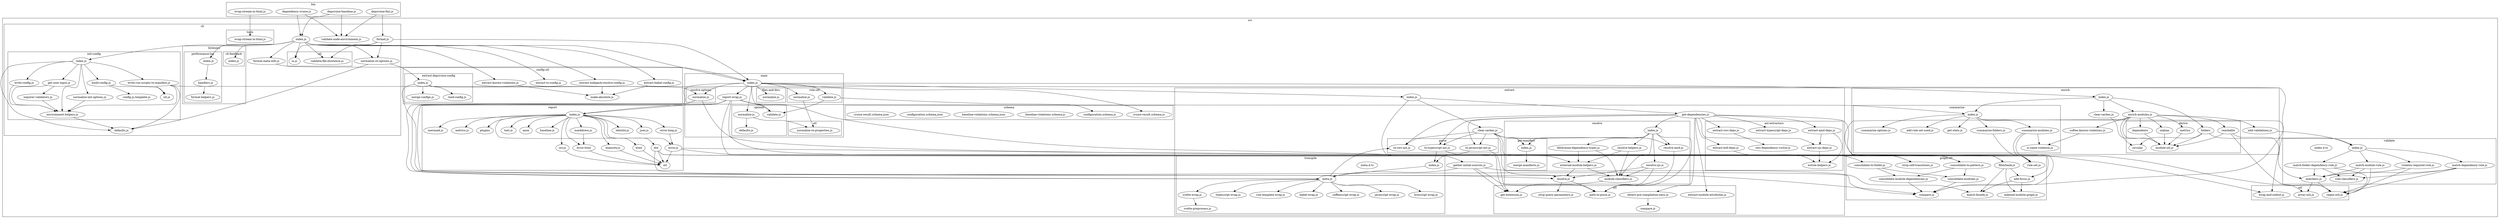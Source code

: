 strict digraph "dependency-cruiser output"{
    
    
    

    subgraph "cluster_bin" {label="bin" "bin/depcruise-baseline.js" [label=<depcruise-baseline.js> tooltip="depcruise-baseline.js" URL="https://github.com/sverweij/dependency-cruiser/blob/develop/bin/depcruise-baseline.js" ] }
    "bin/depcruise-baseline.js" -> "src/cli/index.js"
    "bin/depcruise-baseline.js" -> "src/cli/validate-node-environment.js"
    subgraph "cluster_bin" {label="bin" "bin/depcruise-fmt.js" [label=<depcruise-fmt.js> tooltip="depcruise-fmt.js" URL="https://github.com/sverweij/dependency-cruiser/blob/develop/bin/depcruise-fmt.js" ] }
    "bin/depcruise-fmt.js" -> "src/cli/format.js"
    "bin/depcruise-fmt.js" -> "src/cli/validate-node-environment.js"
    subgraph "cluster_bin" {label="bin" "bin/dependency-cruise.js" [label=<dependency-cruise.js> tooltip="dependency-cruise.js" URL="https://github.com/sverweij/dependency-cruiser/blob/develop/bin/dependency-cruise.js" ] }
    "bin/dependency-cruise.js" -> "src/cli/index.js"
    "bin/dependency-cruise.js" -> "src/cli/validate-node-environment.js"
    subgraph "cluster_bin" {label="bin" "bin/wrap-stream-in-html.js" [label=<wrap-stream-in-html.js> tooltip="wrap-stream-in-html.js" URL="https://github.com/sverweij/dependency-cruiser/blob/develop/bin/wrap-stream-in-html.js" ] }
    "bin/wrap-stream-in-html.js" -> "src/cli/tools/wrap-stream-in-html.js"
    subgraph "cluster_src" {label="src" subgraph "cluster_src/cli" {label="cli" "src/cli/defaults.js" [label=<defaults.js> tooltip="defaults.js" URL="https://github.com/sverweij/dependency-cruiser/blob/develop/src/cli/defaults.js" ] } }
    subgraph "cluster_src" {label="src" subgraph "cluster_src/cli" {label="cli" "src/cli/format-meta-info.js" [label=<format-meta-info.js> tooltip="format-meta-info.js" URL="https://github.com/sverweij/dependency-cruiser/blob/develop/src/cli/format-meta-info.js" ] } }
    "src/cli/format-meta-info.js" -> "src/main/index.js"
    subgraph "cluster_src" {label="src" subgraph "cluster_src/cli" {label="cli" "src/cli/format.js" [label=<format.js> tooltip="not-reachable-from-folder-index" URL="https://github.com/sverweij/dependency-cruiser/blob/develop/src/cli/format.js" ] } }
    "src/cli/format.js" -> "src/main/index.js"
    "src/cli/format.js" -> "src/cli/normalize-cli-options.js"
    "src/cli/format.js" -> "src/cli/utl/io.js"
    "src/cli/format.js" -> "src/cli/utl/validate-file-existence.js"
    subgraph "cluster_src" {label="src" subgraph "cluster_src/cli" {label="cli" "src/cli/index.js" [label=<index.js> tooltip="index.js" URL="https://github.com/sverweij/dependency-cruiser/blob/develop/src/cli/index.js" ] } }
    "src/cli/index.js" -> "src/config-utl/extract-babel-config.js"
    "src/cli/index.js" -> "src/config-utl/extract-known-violations.js"
    "src/cli/index.js" -> "src/config-utl/extract-ts-config.js"
    "src/cli/index.js" -> "src/config-utl/extract-webpack-resolve-config.js"
    "src/cli/index.js" -> "src/main/index.js"
    "src/cli/index.js" -> "src/cli/format-meta-info.js"
    "src/cli/index.js" -> "src/cli/init-config/index.js"
    "src/cli/index.js" -> "src/cli/listeners/cli-feedback/index.js"
    "src/cli/index.js" -> "src/cli/listeners/performance-log/index.js"
    "src/cli/index.js" -> "src/cli/normalize-cli-options.js"
    "src/cli/index.js" -> "src/cli/utl/io.js"
    "src/cli/index.js" -> "src/cli/utl/validate-file-existence.js"
    subgraph "cluster_src" {label="src" subgraph "cluster_src/cli" {label="cli" subgraph "cluster_src/cli/init-config" {label="init-config" "src/cli/init-config/build-config.js" [label=<build-config.js> tooltip="build-config.js" URL="https://github.com/sverweij/dependency-cruiser/blob/develop/src/cli/init-config/build-config.js" ] } } }
    "src/cli/init-config/build-config.js" -> "src/cli/init-config/config.js.template.js"
    "src/cli/init-config/build-config.js" -> "src/cli/init-config/utl.js"
    subgraph "cluster_src" {label="src" subgraph "cluster_src/cli" {label="cli" subgraph "cluster_src/cli/init-config" {label="init-config" "src/cli/init-config/config.js.template.js" [label=<config.js.template.js> tooltip="config.js.template.js" URL="https://github.com/sverweij/dependency-cruiser/blob/develop/src/cli/init-config/config.js.template.js" ] } } }
    subgraph "cluster_src" {label="src" subgraph "cluster_src/cli" {label="cli" subgraph "cluster_src/cli/init-config" {label="init-config" "src/cli/init-config/environment-helpers.js" [label=<environment-helpers.js> tooltip="environment-helpers.js" URL="https://github.com/sverweij/dependency-cruiser/blob/develop/src/cli/init-config/environment-helpers.js" ] } } }
    "src/cli/init-config/environment-helpers.js" -> "src/cli/defaults.js"
    subgraph "cluster_src" {label="src" subgraph "cluster_src/cli" {label="cli" subgraph "cluster_src/cli/init-config" {label="init-config" "src/cli/init-config/get-user-input.js" [label=<get-user-input.js> tooltip="get-user-input.js" URL="https://github.com/sverweij/dependency-cruiser/blob/develop/src/cli/init-config/get-user-input.js" ] } } }
    "src/cli/init-config/get-user-input.js" -> "src/cli/init-config/environment-helpers.js"
    "src/cli/init-config/get-user-input.js" -> "src/cli/init-config/inquirer-validators.js"
    subgraph "cluster_src" {label="src" subgraph "cluster_src/cli" {label="cli" subgraph "cluster_src/cli/init-config" {label="init-config" "src/cli/init-config/index.js" [label=<index.js> tooltip="index.js" URL="https://github.com/sverweij/dependency-cruiser/blob/develop/src/cli/init-config/index.js" ] } } }
    "src/cli/init-config/index.js" -> "src/cli/defaults.js"
    "src/cli/init-config/index.js" -> "src/cli/init-config/build-config.js"
    "src/cli/init-config/index.js" -> "src/cli/init-config/environment-helpers.js"
    "src/cli/init-config/index.js" -> "src/cli/init-config/get-user-input.js"
    "src/cli/init-config/index.js" -> "src/cli/init-config/normalize-init-options.js"
    "src/cli/init-config/index.js" -> "src/cli/init-config/write-config.js"
    "src/cli/init-config/index.js" -> "src/cli/init-config/write-run-scripts-to-manifest.js"
    subgraph "cluster_src" {label="src" subgraph "cluster_src/cli" {label="cli" subgraph "cluster_src/cli/init-config" {label="init-config" "src/cli/init-config/inquirer-validators.js" [label=<inquirer-validators.js> tooltip="inquirer-validators.js" URL="https://github.com/sverweij/dependency-cruiser/blob/develop/src/cli/init-config/inquirer-validators.js" ] } } }
    "src/cli/init-config/inquirer-validators.js" -> "src/cli/init-config/environment-helpers.js"
    subgraph "cluster_src" {label="src" subgraph "cluster_src/cli" {label="cli" subgraph "cluster_src/cli/init-config" {label="init-config" "src/cli/init-config/normalize-init-options.js" [label=<normalize-init-options.js> tooltip="normalize-init-options.js" URL="https://github.com/sverweij/dependency-cruiser/blob/develop/src/cli/init-config/normalize-init-options.js" ] } } }
    "src/cli/init-config/normalize-init-options.js" -> "src/cli/init-config/environment-helpers.js"
    subgraph "cluster_src" {label="src" subgraph "cluster_src/cli" {label="cli" subgraph "cluster_src/cli/init-config" {label="init-config" "src/cli/init-config/utl.js" [label=<utl.js> tooltip="utl.js" URL="https://github.com/sverweij/dependency-cruiser/blob/develop/src/cli/init-config/utl.js" ] } } }
    subgraph "cluster_src" {label="src" subgraph "cluster_src/cli" {label="cli" subgraph "cluster_src/cli/init-config" {label="init-config" "src/cli/init-config/write-config.js" [label=<write-config.js> tooltip="write-config.js" URL="https://github.com/sverweij/dependency-cruiser/blob/develop/src/cli/init-config/write-config.js" ] } } }
    "src/cli/init-config/write-config.js" -> "src/cli/init-config/environment-helpers.js"
    subgraph "cluster_src" {label="src" subgraph "cluster_src/cli" {label="cli" subgraph "cluster_src/cli/init-config" {label="init-config" "src/cli/init-config/write-run-scripts-to-manifest.js" [label=<write-run-scripts-to-manifest.js> tooltip="write-run-scripts-to-manifest.js" URL="https://github.com/sverweij/dependency-cruiser/blob/develop/src/cli/init-config/write-run-scripts-to-manifest.js" ] } } }
    "src/cli/init-config/write-run-scripts-to-manifest.js" -> "src/utl/wrap-and-indent.js"
    "src/cli/init-config/write-run-scripts-to-manifest.js" -> "src/cli/defaults.js"
    "src/cli/init-config/write-run-scripts-to-manifest.js" -> "src/cli/init-config/environment-helpers.js"
    "src/cli/init-config/write-run-scripts-to-manifest.js" -> "src/cli/init-config/utl.js"
    subgraph "cluster_src" {label="src" subgraph "cluster_src/cli" {label="cli" subgraph "cluster_src/cli/listeners" {label="listeners" subgraph "cluster_src/cli/listeners/cli-feedback" {label="cli-feedback" "src/cli/listeners/cli-feedback/index.js" [label=<index.js> tooltip="index.js" URL="https://github.com/sverweij/dependency-cruiser/blob/develop/src/cli/listeners/cli-feedback/index.js" ] } } } }
    subgraph "cluster_src" {label="src" subgraph "cluster_src/cli" {label="cli" subgraph "cluster_src/cli/listeners" {label="listeners" subgraph "cluster_src/cli/listeners/performance-log" {label="performance-log" "src/cli/listeners/performance-log/format-helpers.js" [label=<format-helpers.js> tooltip="format-helpers.js" URL="https://github.com/sverweij/dependency-cruiser/blob/develop/src/cli/listeners/performance-log/format-helpers.js" ] } } } }
    subgraph "cluster_src" {label="src" subgraph "cluster_src/cli" {label="cli" subgraph "cluster_src/cli/listeners" {label="listeners" subgraph "cluster_src/cli/listeners/performance-log" {label="performance-log" "src/cli/listeners/performance-log/handlers.js" [label=<handlers.js> tooltip="handlers.js" URL="https://github.com/sverweij/dependency-cruiser/blob/develop/src/cli/listeners/performance-log/handlers.js" ] } } } }
    "src/cli/listeners/performance-log/handlers.js" -> "src/cli/listeners/performance-log/format-helpers.js"
    subgraph "cluster_src" {label="src" subgraph "cluster_src/cli" {label="cli" subgraph "cluster_src/cli/listeners" {label="listeners" subgraph "cluster_src/cli/listeners/performance-log" {label="performance-log" "src/cli/listeners/performance-log/index.js" [label=<index.js> tooltip="index.js" URL="https://github.com/sverweij/dependency-cruiser/blob/develop/src/cli/listeners/performance-log/index.js" ] } } } }
    "src/cli/listeners/performance-log/index.js" -> "src/cli/listeners/performance-log/handlers.js"
    subgraph "cluster_src" {label="src" subgraph "cluster_src/cli" {label="cli" "src/cli/normalize-cli-options.js" [label=<normalize-cli-options.js> tooltip="normalize-cli-options.js" URL="https://github.com/sverweij/dependency-cruiser/blob/develop/src/cli/normalize-cli-options.js" ] } }
    "src/cli/normalize-cli-options.js" -> "src/config-utl/extract-depcruise-config/index.js"
    "src/cli/normalize-cli-options.js" -> "src/cli/defaults.js"
    subgraph "cluster_src" {label="src" subgraph "cluster_src/cli" {label="cli" subgraph "cluster_src/cli/tools" {label="tools" "src/cli/tools/wrap-stream-in-html.js" [label=<wrap-stream-in-html.js> tooltip="not-reachable-from-folder-index" URL="https://github.com/sverweij/dependency-cruiser/blob/develop/src/cli/tools/wrap-stream-in-html.js" ] } } }
    subgraph "cluster_src" {label="src" subgraph "cluster_src/cli" {label="cli" subgraph "cluster_src/cli/utl" {label="utl" "src/cli/utl/io.js" [label=<io.js> tooltip="io.js" URL="https://github.com/sverweij/dependency-cruiser/blob/develop/src/cli/utl/io.js" ] } } }
    subgraph "cluster_src" {label="src" subgraph "cluster_src/cli" {label="cli" subgraph "cluster_src/cli/utl" {label="utl" "src/cli/utl/validate-file-existence.js" [label=<validate-file-existence.js> tooltip="validate-file-existence.js" URL="https://github.com/sverweij/dependency-cruiser/blob/develop/src/cli/utl/validate-file-existence.js" ] } } }
    subgraph "cluster_src" {label="src" subgraph "cluster_src/cli" {label="cli" "src/cli/validate-node-environment.js" [label=<validate-node-environment.js> tooltip="not-reachable-from-folder-index" URL="https://github.com/sverweij/dependency-cruiser/blob/develop/src/cli/validate-node-environment.js" ] } }
    subgraph "cluster_src" {label="src" subgraph "cluster_src/config-utl" {label="config-utl" "src/config-utl/extract-babel-config.js" [label=<extract-babel-config.js> tooltip="extract-babel-config.js" URL="https://github.com/sverweij/dependency-cruiser/blob/develop/src/config-utl/extract-babel-config.js" ] } }
    "src/config-utl/extract-babel-config.js" -> "src/config-utl/make-absolute.js"
    subgraph "cluster_src" {label="src" subgraph "cluster_src/config-utl" {label="config-utl" subgraph "cluster_src/config-utl/extract-depcruise-config" {label="extract-depcruise-config" "src/config-utl/extract-depcruise-config/index.js" [label=<index.js> tooltip="index.js" URL="https://github.com/sverweij/dependency-cruiser/blob/develop/src/config-utl/extract-depcruise-config/index.js" ] } } }
    "src/config-utl/extract-depcruise-config/index.js" -> "src/extract/resolve/resolve.js"
    "src/config-utl/extract-depcruise-config/index.js" -> "src/main/resolve-options/normalize.js"
    "src/config-utl/extract-depcruise-config/index.js" -> "src/config-utl/extract-depcruise-config/merge-configs.js"
    "src/config-utl/extract-depcruise-config/index.js" -> "src/config-utl/extract-depcruise-config/read-config.js"
    subgraph "cluster_src" {label="src" subgraph "cluster_src/config-utl" {label="config-utl" subgraph "cluster_src/config-utl/extract-depcruise-config" {label="extract-depcruise-config" "src/config-utl/extract-depcruise-config/merge-configs.js" [label=<merge-configs.js> tooltip="merge-configs.js" URL="https://github.com/sverweij/dependency-cruiser/blob/develop/src/config-utl/extract-depcruise-config/merge-configs.js" ] } } }
    subgraph "cluster_src" {label="src" subgraph "cluster_src/config-utl" {label="config-utl" subgraph "cluster_src/config-utl/extract-depcruise-config" {label="extract-depcruise-config" "src/config-utl/extract-depcruise-config/read-config.js" [label=<read-config.js> tooltip="read-config.js" URL="https://github.com/sverweij/dependency-cruiser/blob/develop/src/config-utl/extract-depcruise-config/read-config.js" ] } } }
    subgraph "cluster_src" {label="src" subgraph "cluster_src/config-utl" {label="config-utl" "src/config-utl/extract-known-violations.js" [label=<extract-known-violations.js> tooltip="extract-known-violations.js" URL="https://github.com/sverweij/dependency-cruiser/blob/develop/src/config-utl/extract-known-violations.js" ] } }
    "src/config-utl/extract-known-violations.js" -> "src/config-utl/make-absolute.js"
    subgraph "cluster_src" {label="src" subgraph "cluster_src/config-utl" {label="config-utl" "src/config-utl/extract-ts-config.js" [label=<extract-ts-config.js> tooltip="extract-ts-config.js" URL="https://github.com/sverweij/dependency-cruiser/blob/develop/src/config-utl/extract-ts-config.js" ] } }
    subgraph "cluster_src" {label="src" subgraph "cluster_src/config-utl" {label="config-utl" "src/config-utl/extract-webpack-resolve-config.js" [label=<extract-webpack-resolve-config.js> tooltip="extract-webpack-resolve-config.js" URL="https://github.com/sverweij/dependency-cruiser/blob/develop/src/config-utl/extract-webpack-resolve-config.js" ] } }
    "src/config-utl/extract-webpack-resolve-config.js" -> "src/config-utl/make-absolute.js"
    subgraph "cluster_src" {label="src" subgraph "cluster_src/config-utl" {label="config-utl" "src/config-utl/make-absolute.js" [label=<make-absolute.js> tooltip="make-absolute.js" URL="https://github.com/sverweij/dependency-cruiser/blob/develop/src/config-utl/make-absolute.js" ] } }
    subgraph "cluster_src" {label="src" subgraph "cluster_src/enrich" {label="enrich" "src/enrich/add-validations.js" [label=<add-validations.js> tooltip="add-validations.js" URL="https://github.com/sverweij/dependency-cruiser/blob/develop/src/enrich/add-validations.js" ] } }
    "src/enrich/add-validations.js" -> "src/validate/index.js"
    subgraph "cluster_src" {label="src" subgraph "cluster_src/enrich" {label="enrich" "src/enrich/clear-caches.js" [label=<clear-caches.js> tooltip="clear-caches.js" URL="https://github.com/sverweij/dependency-cruiser/blob/develop/src/enrich/clear-caches.js" ] } }
    "src/enrich/clear-caches.js" -> "src/enrich/derive/module-utl.js"
    subgraph "cluster_src" {label="src" subgraph "cluster_src/enrich" {label="enrich" subgraph "cluster_src/enrich/derive" {label="derive" "src/enrich/derive/circular" [label=<circular> tooltip="circular" URL="https://github.com/sverweij/dependency-cruiser/blob/develop/src/enrich/derive/circular" ] } } }
    subgraph "cluster_src" {label="src" subgraph "cluster_src/enrich" {label="enrich" subgraph "cluster_src/enrich/derive" {label="derive" "src/enrich/derive/dependents" [label=<dependents> tooltip="dependents" URL="https://github.com/sverweij/dependency-cruiser/blob/develop/src/enrich/derive/dependents" ] } } }
    "src/enrich/derive/dependents" -> "src/enrich/derive/module-utl.js"
    subgraph "cluster_src" {label="src" subgraph "cluster_src/enrich" {label="enrich" subgraph "cluster_src/enrich/derive" {label="derive" "src/enrich/derive/folders" [label=<folders> tooltip="folders" URL="https://github.com/sverweij/dependency-cruiser/blob/develop/src/enrich/derive/folders" ] } } }
    "src/enrich/derive/folders" -> "src/validate/index.js"
    "src/enrich/derive/folders" -> "src/enrich/derive/circular"
    "src/enrich/derive/folders" -> "src/enrich/derive/module-utl.js"
    subgraph "cluster_src" {label="src" subgraph "cluster_src/enrich" {label="enrich" subgraph "cluster_src/enrich/derive" {label="derive" "src/enrich/derive/metrics" [label=<metrics> tooltip="metrics" URL="https://github.com/sverweij/dependency-cruiser/blob/develop/src/enrich/derive/metrics" ] } } }
    "src/enrich/derive/metrics" -> "src/enrich/derive/module-utl.js"
    subgraph "cluster_src" {label="src" subgraph "cluster_src/enrich" {label="enrich" subgraph "cluster_src/enrich/derive" {label="derive" "src/enrich/derive/module-utl.js" [label=<module-utl.js> tooltip="module-utl.js" URL="https://github.com/sverweij/dependency-cruiser/blob/develop/src/enrich/derive/module-utl.js" ] } } }
    subgraph "cluster_src" {label="src" subgraph "cluster_src/enrich" {label="enrich" subgraph "cluster_src/enrich/derive" {label="derive" "src/enrich/derive/orphan" [label=<orphan> tooltip="orphan" URL="https://github.com/sverweij/dependency-cruiser/blob/develop/src/enrich/derive/orphan" ] } } }
    "src/enrich/derive/orphan" -> "src/enrich/derive/module-utl.js"
    subgraph "cluster_src" {label="src" subgraph "cluster_src/enrich" {label="enrich" subgraph "cluster_src/enrich/derive" {label="derive" "src/enrich/derive/reachable" [label=<reachable> tooltip="reachable" URL="https://github.com/sverweij/dependency-cruiser/blob/develop/src/enrich/derive/reachable" ] } } }
    "src/enrich/derive/reachable" -> "src/utl/regex-util.js"
    "src/enrich/derive/reachable" -> "src/validate/matchers.js"
    "src/enrich/derive/reachable" -> "src/enrich/derive/module-utl.js"
    subgraph "cluster_src" {label="src" subgraph "cluster_src/enrich" {label="enrich" "src/enrich/enrich-modules.js" [label=<enrich-modules.js> tooltip="enrich-modules.js" URL="https://github.com/sverweij/dependency-cruiser/blob/develop/src/enrich/enrich-modules.js" ] } }
    "src/enrich/enrich-modules.js" -> "src/graph-utl/add-focus.js"
    "src/enrich/enrich-modules.js" -> "src/enrich/add-validations.js"
    "src/enrich/enrich-modules.js" -> "src/enrich/derive/circular"
    "src/enrich/enrich-modules.js" -> "src/enrich/derive/dependents"
    "src/enrich/enrich-modules.js" -> "src/enrich/derive/metrics"
    "src/enrich/enrich-modules.js" -> "src/enrich/derive/module-utl.js"
    "src/enrich/enrich-modules.js" -> "src/enrich/derive/orphan"
    "src/enrich/enrich-modules.js" -> "src/enrich/derive/reachable"
    "src/enrich/enrich-modules.js" -> "src/enrich/soften-known-violations.js"
    subgraph "cluster_src" {label="src" subgraph "cluster_src/enrich" {label="enrich" "src/enrich/index.js" [label=<index.js> tooltip="index.js" URL="https://github.com/sverweij/dependency-cruiser/blob/develop/src/enrich/index.js" ] } }
    "src/enrich/index.js" -> "src/enrich/clear-caches.js"
    "src/enrich/index.js" -> "src/enrich/derive/folders"
    "src/enrich/index.js" -> "src/enrich/enrich-modules.js"
    "src/enrich/index.js" -> "src/enrich/summarize/index.js"
    subgraph "cluster_src" {label="src" subgraph "cluster_src/enrich" {label="enrich" "src/enrich/soften-known-violations.js" [label=<soften-known-violations.js> tooltip="soften-known-violations.js" URL="https://github.com/sverweij/dependency-cruiser/blob/develop/src/enrich/soften-known-violations.js" ] } }
    "src/enrich/soften-known-violations.js" -> "src/enrich/summarize/is-same-violation.js"
    subgraph "cluster_src" {label="src" subgraph "cluster_src/enrich" {label="enrich" subgraph "cluster_src/enrich/summarize" {label="summarize" "src/enrich/summarize/add-rule-set-used.js" [label=<add-rule-set-used.js> tooltip="add-rule-set-used.js" URL="https://github.com/sverweij/dependency-cruiser/blob/develop/src/enrich/summarize/add-rule-set-used.js" ] } } }
    subgraph "cluster_src" {label="src" subgraph "cluster_src/enrich" {label="enrich" subgraph "cluster_src/enrich/summarize" {label="summarize" "src/enrich/summarize/get-stats.js" [label=<get-stats.js> tooltip="get-stats.js" URL="https://github.com/sverweij/dependency-cruiser/blob/develop/src/enrich/summarize/get-stats.js" ] } } }
    subgraph "cluster_src" {label="src" subgraph "cluster_src/enrich" {label="enrich" subgraph "cluster_src/enrich/summarize" {label="summarize" "src/enrich/summarize/index.js" [label=<index.js> tooltip="index.js" URL="https://github.com/sverweij/dependency-cruiser/blob/develop/src/enrich/summarize/index.js" ] } } }
    "src/enrich/summarize/index.js" -> "src/graph-utl/compare.js"
    "src/enrich/summarize/index.js" -> "src/enrich/summarize/add-rule-set-used.js"
    "src/enrich/summarize/index.js" -> "src/enrich/summarize/get-stats.js"
    "src/enrich/summarize/index.js" -> "src/enrich/summarize/summarize-folders.js"
    "src/enrich/summarize/index.js" -> "src/enrich/summarize/summarize-modules.js"
    "src/enrich/summarize/index.js" -> "src/enrich/summarize/summarize-options.js"
    subgraph "cluster_src" {label="src" subgraph "cluster_src/enrich" {label="enrich" subgraph "cluster_src/enrich/summarize" {label="summarize" "src/enrich/summarize/is-same-violation.js" [label=<is-same-violation.js> tooltip="is-same-violation.js" URL="https://github.com/sverweij/dependency-cruiser/blob/develop/src/enrich/summarize/is-same-violation.js" ] } } }
    subgraph "cluster_src" {label="src" subgraph "cluster_src/enrich" {label="enrich" subgraph "cluster_src/enrich/summarize" {label="summarize" "src/enrich/summarize/summarize-folders.js" [label=<summarize-folders.js> tooltip="summarize-folders.js" URL="https://github.com/sverweij/dependency-cruiser/blob/develop/src/enrich/summarize/summarize-folders.js" ] } } }
    "src/enrich/summarize/summarize-folders.js" -> "src/graph-utl/rule-set.js"
    subgraph "cluster_src" {label="src" subgraph "cluster_src/enrich" {label="enrich" subgraph "cluster_src/enrich/summarize" {label="summarize" "src/enrich/summarize/summarize-modules.js" [label=<summarize-modules.js> tooltip="summarize-modules.js" URL="https://github.com/sverweij/dependency-cruiser/blob/develop/src/enrich/summarize/summarize-modules.js" ] } } }
    "src/enrich/summarize/summarize-modules.js" -> "src/graph-utl/compare.js"
    "src/enrich/summarize/summarize-modules.js" -> "src/graph-utl/rule-set.js"
    "src/enrich/summarize/summarize-modules.js" -> "src/enrich/summarize/is-same-violation.js"
    subgraph "cluster_src" {label="src" subgraph "cluster_src/enrich" {label="enrich" subgraph "cluster_src/enrich/summarize" {label="summarize" "src/enrich/summarize/summarize-options.js" [label=<summarize-options.js> tooltip="summarize-options.js" URL="https://github.com/sverweij/dependency-cruiser/blob/develop/src/enrich/summarize/summarize-options.js" ] } } }
    subgraph "cluster_src" {label="src" subgraph "cluster_src/extract" {label="extract" subgraph "cluster_src/extract/ast-extractors" {label="ast-extractors" "src/extract/ast-extractors/estree-helpers.js" [label=<estree-helpers.js> tooltip="estree-helpers.js" URL="https://github.com/sverweij/dependency-cruiser/blob/develop/src/extract/ast-extractors/estree-helpers.js" ] } } }
    subgraph "cluster_src" {label="src" subgraph "cluster_src/extract" {label="extract" subgraph "cluster_src/extract/ast-extractors" {label="ast-extractors" "src/extract/ast-extractors/extract-amd-deps.js" [label=<extract-amd-deps.js> tooltip="extract-amd-deps.js" URL="https://github.com/sverweij/dependency-cruiser/blob/develop/src/extract/ast-extractors/extract-amd-deps.js" ] } } }
    "src/extract/ast-extractors/extract-amd-deps.js" -> "src/extract/ast-extractors/estree-helpers.js"
    "src/extract/ast-extractors/extract-amd-deps.js" -> "src/extract/ast-extractors/extract-cjs-deps.js"
    subgraph "cluster_src" {label="src" subgraph "cluster_src/extract" {label="extract" subgraph "cluster_src/extract/ast-extractors" {label="ast-extractors" "src/extract/ast-extractors/extract-cjs-deps.js" [label=<extract-cjs-deps.js> tooltip="extract-cjs-deps.js" URL="https://github.com/sverweij/dependency-cruiser/blob/develop/src/extract/ast-extractors/extract-cjs-deps.js" ] } } }
    "src/extract/ast-extractors/extract-cjs-deps.js" -> "src/extract/ast-extractors/estree-helpers.js"
    subgraph "cluster_src" {label="src" subgraph "cluster_src/extract" {label="extract" subgraph "cluster_src/extract/ast-extractors" {label="ast-extractors" "src/extract/ast-extractors/extract-es6-deps.js" [label=<extract-es6-deps.js> tooltip="extract-es6-deps.js" URL="https://github.com/sverweij/dependency-cruiser/blob/develop/src/extract/ast-extractors/extract-es6-deps.js" ] } } }
    "src/extract/ast-extractors/extract-es6-deps.js" -> "src/extract/ast-extractors/estree-helpers.js"
    subgraph "cluster_src" {label="src" subgraph "cluster_src/extract" {label="extract" subgraph "cluster_src/extract/ast-extractors" {label="ast-extractors" "src/extract/ast-extractors/extract-swc-deps.js" [label=<extract-swc-deps.js> tooltip="extract-swc-deps.js" URL="https://github.com/sverweij/dependency-cruiser/blob/develop/src/extract/ast-extractors/extract-swc-deps.js" ] } } }
    "src/extract/ast-extractors/extract-swc-deps.js" -> "src/extract/ast-extractors/swc-dependency-visitor.js"
    subgraph "cluster_src" {label="src" subgraph "cluster_src/extract" {label="extract" subgraph "cluster_src/extract/ast-extractors" {label="ast-extractors" "src/extract/ast-extractors/extract-typescript-deps.js" [label=<extract-typescript-deps.js> tooltip="extract-typescript-deps.js" URL="https://github.com/sverweij/dependency-cruiser/blob/develop/src/extract/ast-extractors/extract-typescript-deps.js" ] } } }
    subgraph "cluster_src" {label="src" subgraph "cluster_src/extract" {label="extract" subgraph "cluster_src/extract/ast-extractors" {label="ast-extractors" "src/extract/ast-extractors/swc-dependency-visitor.js" [label=<swc-dependency-visitor.js> tooltip="swc-dependency-visitor.js" URL="https://github.com/sverweij/dependency-cruiser/blob/develop/src/extract/ast-extractors/swc-dependency-visitor.js" ] } } }
    subgraph "cluster_src" {label="src" subgraph "cluster_src/extract" {label="extract" "src/extract/clear-caches.js" [label=<clear-caches.js> tooltip="clear-caches.js" URL="https://github.com/sverweij/dependency-cruiser/blob/develop/src/extract/clear-caches.js" ] } }
    "src/extract/clear-caches.js" -> "src/extract/parse/to-javascript-ast.js"
    "src/extract/clear-caches.js" -> "src/extract/parse/to-swc-ast.js"
    "src/extract/clear-caches.js" -> "src/extract/parse/to-typescript-ast.js"
    "src/extract/clear-caches.js" -> "src/extract/resolve/external-module-helpers.js"
    "src/extract/clear-caches.js" -> "src/extract/resolve/get-manifest/index.js"
    "src/extract/clear-caches.js" -> "src/extract/resolve/resolve.js"
    "src/extract/clear-caches.js" -> "src/extract/resolve/resolve-amd.js"
    subgraph "cluster_src" {label="src" subgraph "cluster_src/extract" {label="extract" "src/extract/gather-initial-sources.js" [label=<gather-initial-sources.js> tooltip="gather-initial-sources.js" URL="https://github.com/sverweij/dependency-cruiser/blob/develop/src/extract/gather-initial-sources.js" ] } }
    "src/extract/gather-initial-sources.js" -> "src/graph-utl/match-facade.js"
    "src/extract/gather-initial-sources.js" -> "src/extract/transpile/meta.js"
    "src/extract/gather-initial-sources.js" -> "src/extract/utl/get-extension.js"
    "src/extract/gather-initial-sources.js" -> "src/extract/utl/path-to-posix.js"
    subgraph "cluster_src" {label="src" subgraph "cluster_src/extract" {label="extract" "src/extract/get-dependencies.js" [label=<get-dependencies.js> tooltip="get-dependencies.js" URL="https://github.com/sverweij/dependency-cruiser/blob/develop/src/extract/get-dependencies.js" ] } }
    "src/extract/get-dependencies.js" -> "src/utl/array-util.js"
    "src/extract/get-dependencies.js" -> "src/extract/ast-extractors/extract-amd-deps.js"
    "src/extract/get-dependencies.js" -> "src/extract/ast-extractors/extract-cjs-deps.js"
    "src/extract/get-dependencies.js" -> "src/extract/ast-extractors/extract-es6-deps.js"
    "src/extract/get-dependencies.js" -> "src/extract/ast-extractors/extract-swc-deps.js"
    "src/extract/get-dependencies.js" -> "src/extract/ast-extractors/extract-typescript-deps.js"
    "src/extract/get-dependencies.js" -> "src/extract/parse/to-javascript-ast.js"
    "src/extract/get-dependencies.js" -> "src/extract/parse/to-swc-ast.js"
    "src/extract/get-dependencies.js" -> "src/extract/parse/to-typescript-ast.js"
    "src/extract/get-dependencies.js" -> "src/extract/resolve/index.js"
    "src/extract/get-dependencies.js" -> "src/extract/utl/detect-pre-compilation-ness.js"
    "src/extract/get-dependencies.js" -> "src/extract/utl/extract-module-attributes.js"
    subgraph "cluster_src" {label="src" subgraph "cluster_src/extract" {label="extract" "src/extract/index.js" [label=<index.js> tooltip="index.js" URL="https://github.com/sverweij/dependency-cruiser/blob/develop/src/extract/index.js" ] } }
    "src/extract/index.js" -> "src/extract/clear-caches.js"
    "src/extract/index.js" -> "src/extract/gather-initial-sources.js"
    "src/extract/index.js" -> "src/extract/get-dependencies.js"
    subgraph "cluster_src" {label="src" subgraph "cluster_src/extract" {label="extract" subgraph "cluster_src/extract/parse" {label="parse" "src/extract/parse/to-javascript-ast.js" [label=<to-javascript-ast.js> tooltip="to-javascript-ast.js" URL="https://github.com/sverweij/dependency-cruiser/blob/develop/src/extract/parse/to-javascript-ast.js" ] } } }
    "src/extract/parse/to-javascript-ast.js" -> "src/extract/transpile/index.js"
    "src/extract/parse/to-javascript-ast.js" -> "src/extract/utl/get-extension.js"
    subgraph "cluster_src" {label="src" subgraph "cluster_src/extract" {label="extract" subgraph "cluster_src/extract/parse" {label="parse" "src/extract/parse/to-swc-ast.js" [label=<to-swc-ast.js> tooltip="to-swc-ast.js" URL="https://github.com/sverweij/dependency-cruiser/blob/develop/src/extract/parse/to-swc-ast.js" ] } } }
    subgraph "cluster_src" {label="src" subgraph "cluster_src/extract" {label="extract" subgraph "cluster_src/extract/parse" {label="parse" "src/extract/parse/to-typescript-ast.js" [label=<to-typescript-ast.js> tooltip="to-typescript-ast.js" URL="https://github.com/sverweij/dependency-cruiser/blob/develop/src/extract/parse/to-typescript-ast.js" ] } } }
    "src/extract/parse/to-typescript-ast.js" -> "src/extract/transpile/index.js"
    "src/extract/parse/to-typescript-ast.js" -> "src/extract/utl/get-extension.js"
    subgraph "cluster_src" {label="src" subgraph "cluster_src/extract" {label="extract" subgraph "cluster_src/extract/resolve" {label="resolve" "src/extract/resolve/determine-dependency-types.js" [label=<determine-dependency-types.js> tooltip="determine-dependency-types.js" URL="https://github.com/sverweij/dependency-cruiser/blob/develop/src/extract/resolve/determine-dependency-types.js" ] } } }
    "src/extract/resolve/determine-dependency-types.js" -> "src/extract/resolve/external-module-helpers.js"
    "src/extract/resolve/determine-dependency-types.js" -> "src/extract/resolve/module-classifiers.js"
    subgraph "cluster_src" {label="src" subgraph "cluster_src/extract" {label="extract" subgraph "cluster_src/extract/resolve" {label="resolve" "src/extract/resolve/external-module-helpers.js" [label=<external-module-helpers.js> tooltip="external-module-helpers.js" URL="https://github.com/sverweij/dependency-cruiser/blob/develop/src/extract/resolve/external-module-helpers.js" ] } } }
    "src/extract/resolve/external-module-helpers.js" -> "src/extract/resolve/module-classifiers.js"
    "src/extract/resolve/external-module-helpers.js" -> "src/extract/resolve/resolve.js"
    subgraph "cluster_src" {label="src" subgraph "cluster_src/extract" {label="extract" subgraph "cluster_src/extract/resolve" {label="resolve" subgraph "cluster_src/extract/resolve/get-manifest" {label="get-manifest" "src/extract/resolve/get-manifest/index.js" [label=<index.js> tooltip="index.js" URL="https://github.com/sverweij/dependency-cruiser/blob/develop/src/extract/resolve/get-manifest/index.js" ] } } } }
    "src/extract/resolve/get-manifest/index.js" -> "src/extract/resolve/get-manifest/merge-manifests.js"
    subgraph "cluster_src" {label="src" subgraph "cluster_src/extract" {label="extract" subgraph "cluster_src/extract/resolve" {label="resolve" subgraph "cluster_src/extract/resolve/get-manifest" {label="get-manifest" "src/extract/resolve/get-manifest/merge-manifests.js" [label=<merge-manifests.js> tooltip="merge-manifests.js" URL="https://github.com/sverweij/dependency-cruiser/blob/develop/src/extract/resolve/get-manifest/merge-manifests.js" ] } } } }
    subgraph "cluster_src" {label="src" subgraph "cluster_src/extract" {label="extract" subgraph "cluster_src/extract/resolve" {label="resolve" "src/extract/resolve/index.js" [label=<index.js> tooltip="index.js" URL="https://github.com/sverweij/dependency-cruiser/blob/develop/src/extract/resolve/index.js" ] } } }
    "src/extract/resolve/index.js" -> "src/extract/utl/path-to-posix.js"
    "src/extract/resolve/index.js" -> "src/extract/resolve/determine-dependency-types.js"
    "src/extract/resolve/index.js" -> "src/extract/resolve/get-manifest/index.js"
    "src/extract/resolve/index.js" -> "src/extract/resolve/module-classifiers.js"
    "src/extract/resolve/index.js" -> "src/extract/resolve/resolve-amd.js"
    "src/extract/resolve/index.js" -> "src/extract/resolve/resolve-cjs.js"
    "src/extract/resolve/index.js" -> "src/extract/resolve/resolve-helpers.js"
    subgraph "cluster_src" {label="src" subgraph "cluster_src/extract" {label="extract" subgraph "cluster_src/extract/resolve" {label="resolve" "src/extract/resolve/module-classifiers.js" [label=<module-classifiers.js> tooltip="module-classifiers.js" URL="https://github.com/sverweij/dependency-cruiser/blob/develop/src/extract/resolve/module-classifiers.js" ] } } }
    "src/extract/resolve/module-classifiers.js" -> "src/extract/utl/get-extension.js"
    subgraph "cluster_src" {label="src" subgraph "cluster_src/extract" {label="extract" subgraph "cluster_src/extract/resolve" {label="resolve" "src/extract/resolve/resolve-amd.js" [label=<resolve-amd.js> tooltip="resolve-amd.js" URL="https://github.com/sverweij/dependency-cruiser/blob/develop/src/extract/resolve/resolve-amd.js" ] } } }
    "src/extract/resolve/resolve-amd.js" -> "src/extract/utl/path-to-posix.js"
    subgraph "cluster_src" {label="src" subgraph "cluster_src/extract" {label="extract" subgraph "cluster_src/extract/resolve" {label="resolve" "src/extract/resolve/resolve-cjs.js" [label=<resolve-cjs.js> tooltip="resolve-cjs.js" URL="https://github.com/sverweij/dependency-cruiser/blob/develop/src/extract/resolve/resolve-cjs.js" ] } } }
    "src/extract/resolve/resolve-cjs.js" -> "src/extract/utl/path-to-posix.js"
    "src/extract/resolve/resolve-cjs.js" -> "src/extract/resolve/module-classifiers.js"
    "src/extract/resolve/resolve-cjs.js" -> "src/extract/resolve/resolve.js"
    subgraph "cluster_src" {label="src" subgraph "cluster_src/extract" {label="extract" subgraph "cluster_src/extract/resolve" {label="resolve" "src/extract/resolve/resolve-helpers.js" [label=<resolve-helpers.js> tooltip="resolve-helpers.js" URL="https://github.com/sverweij/dependency-cruiser/blob/develop/src/extract/resolve/resolve-helpers.js" ] } } }
    "src/extract/resolve/resolve-helpers.js" -> "src/extract/resolve/external-module-helpers.js"
    "src/extract/resolve/resolve-helpers.js" -> "src/extract/resolve/module-classifiers.js"
    subgraph "cluster_src" {label="src" subgraph "cluster_src/extract" {label="extract" subgraph "cluster_src/extract/resolve" {label="resolve" "src/extract/resolve/resolve.js" [label=<resolve.js> tooltip="resolve.js" URL="https://github.com/sverweij/dependency-cruiser/blob/develop/src/extract/resolve/resolve.js" ] } } }
    "src/extract/resolve/resolve.js" -> "src/extract/utl/path-to-posix.js"
    "src/extract/resolve/resolve.js" -> "src/extract/utl/strip-query-parameters.js"
    subgraph "cluster_src" {label="src" subgraph "cluster_src/extract" {label="extract" subgraph "cluster_src/extract/transpile" {label="transpile" "src/extract/transpile/babel-wrap.js" [label=<babel-wrap.js> tooltip="babel-wrap.js" URL="https://github.com/sverweij/dependency-cruiser/blob/develop/src/extract/transpile/babel-wrap.js" ] } } }
    subgraph "cluster_src" {label="src" subgraph "cluster_src/extract" {label="extract" subgraph "cluster_src/extract/transpile" {label="transpile" "src/extract/transpile/coffeescript-wrap.js" [label=<coffeescript-wrap.js> tooltip="coffeescript-wrap.js" URL="https://github.com/sverweij/dependency-cruiser/blob/develop/src/extract/transpile/coffeescript-wrap.js" ] } } }
    subgraph "cluster_src" {label="src" subgraph "cluster_src/extract" {label="extract" subgraph "cluster_src/extract/transpile" {label="transpile" "src/extract/transpile/index.js" [label=<index.js> tooltip="index.js" URL="https://github.com/sverweij/dependency-cruiser/blob/develop/src/extract/transpile/index.js" ] } } }
    "src/extract/transpile/index.js" -> "src/extract/transpile/meta.js"
    subgraph "cluster_src" {label="src" subgraph "cluster_src/extract" {label="extract" subgraph "cluster_src/extract/transpile" {label="transpile" "src/extract/transpile/javascript-wrap.js" [label=<javascript-wrap.js> tooltip="javascript-wrap.js" URL="https://github.com/sverweij/dependency-cruiser/blob/develop/src/extract/transpile/javascript-wrap.js" ] } } }
    subgraph "cluster_src" {label="src" subgraph "cluster_src/extract" {label="extract" subgraph "cluster_src/extract/transpile" {label="transpile" "src/extract/transpile/livescript-wrap.js" [label=<livescript-wrap.js> tooltip="livescript-wrap.js" URL="https://github.com/sverweij/dependency-cruiser/blob/develop/src/extract/transpile/livescript-wrap.js" ] } } }
    subgraph "cluster_src" {label="src" subgraph "cluster_src/extract" {label="extract" subgraph "cluster_src/extract/transpile" {label="transpile" "src/extract/transpile/meta.d.ts" [label=<meta.d.ts> tooltip="meta.d.ts" URL="https://github.com/sverweij/dependency-cruiser/blob/develop/src/extract/transpile/meta.d.ts" ] } } }
    subgraph "cluster_src" {label="src" subgraph "cluster_src/extract" {label="extract" subgraph "cluster_src/extract/transpile" {label="transpile" "src/extract/transpile/meta.js" [label=<meta.js> tooltip="meta.js" URL="https://github.com/sverweij/dependency-cruiser/blob/develop/src/extract/transpile/meta.js" ] } } }
    "src/extract/transpile/meta.js" -> "src/extract/parse/to-swc-ast.js"
    "src/extract/transpile/meta.js" -> "src/extract/transpile/babel-wrap.js"
    "src/extract/transpile/meta.js" -> "src/extract/transpile/coffeescript-wrap.js"
    "src/extract/transpile/meta.js" -> "src/extract/transpile/javascript-wrap.js"
    "src/extract/transpile/meta.js" -> "src/extract/transpile/livescript-wrap.js"
    "src/extract/transpile/meta.js" -> "src/extract/transpile/svelte-wrap.js"
    "src/extract/transpile/meta.js" -> "src/extract/transpile/typescript-wrap.js"
    "src/extract/transpile/meta.js" -> "src/extract/transpile/vue-template-wrap.js"
    subgraph "cluster_src" {label="src" subgraph "cluster_src/extract" {label="extract" subgraph "cluster_src/extract/transpile" {label="transpile" "src/extract/transpile/svelte-preprocess.js" [label=<svelte-preprocess.js> tooltip="svelte-preprocess.js" URL="https://github.com/sverweij/dependency-cruiser/blob/develop/src/extract/transpile/svelte-preprocess.js" ] } } }
    subgraph "cluster_src" {label="src" subgraph "cluster_src/extract" {label="extract" subgraph "cluster_src/extract/transpile" {label="transpile" "src/extract/transpile/svelte-wrap.js" [label=<svelte-wrap.js> tooltip="svelte-wrap.js" URL="https://github.com/sverweij/dependency-cruiser/blob/develop/src/extract/transpile/svelte-wrap.js" ] } } }
    "src/extract/transpile/svelte-wrap.js" -> "src/extract/transpile/svelte-preprocess.js"
    subgraph "cluster_src" {label="src" subgraph "cluster_src/extract" {label="extract" subgraph "cluster_src/extract/transpile" {label="transpile" "src/extract/transpile/typescript-wrap.js" [label=<typescript-wrap.js> tooltip="typescript-wrap.js" URL="https://github.com/sverweij/dependency-cruiser/blob/develop/src/extract/transpile/typescript-wrap.js" ] } } }
    subgraph "cluster_src" {label="src" subgraph "cluster_src/extract" {label="extract" subgraph "cluster_src/extract/transpile" {label="transpile" "src/extract/transpile/vue-template-wrap.js" [label=<vue-template-wrap.js> tooltip="vue-template-wrap.js" URL="https://github.com/sverweij/dependency-cruiser/blob/develop/src/extract/transpile/vue-template-wrap.js" ] } } }
    subgraph "cluster_src" {label="src" subgraph "cluster_src/extract" {label="extract" subgraph "cluster_src/extract/utl" {label="utl" "src/extract/utl/compare.js" [label=<compare.js> tooltip="compare.js" URL="https://github.com/sverweij/dependency-cruiser/blob/develop/src/extract/utl/compare.js" ] } } }
    subgraph "cluster_src" {label="src" subgraph "cluster_src/extract" {label="extract" subgraph "cluster_src/extract/utl" {label="utl" "src/extract/utl/detect-pre-compilation-ness.js" [label=<detect-pre-compilation-ness.js> tooltip="detect-pre-compilation-ness.js" URL="https://github.com/sverweij/dependency-cruiser/blob/develop/src/extract/utl/detect-pre-compilation-ness.js" ] } } }
    "src/extract/utl/detect-pre-compilation-ness.js" -> "src/extract/utl/compare.js"
    subgraph "cluster_src" {label="src" subgraph "cluster_src/extract" {label="extract" subgraph "cluster_src/extract/utl" {label="utl" "src/extract/utl/extract-module-attributes.js" [label=<extract-module-attributes.js> tooltip="extract-module-attributes.js" URL="https://github.com/sverweij/dependency-cruiser/blob/develop/src/extract/utl/extract-module-attributes.js" ] } } }
    subgraph "cluster_src" {label="src" subgraph "cluster_src/extract" {label="extract" subgraph "cluster_src/extract/utl" {label="utl" "src/extract/utl/get-extension.js" [label=<get-extension.js> tooltip="get-extension.js" URL="https://github.com/sverweij/dependency-cruiser/blob/develop/src/extract/utl/get-extension.js" ] } } }
    subgraph "cluster_src" {label="src" subgraph "cluster_src/extract" {label="extract" subgraph "cluster_src/extract/utl" {label="utl" "src/extract/utl/path-to-posix.js" [label=<path-to-posix.js> tooltip="path-to-posix.js" URL="https://github.com/sverweij/dependency-cruiser/blob/develop/src/extract/utl/path-to-posix.js" ] } } }
    subgraph "cluster_src" {label="src" subgraph "cluster_src/extract" {label="extract" subgraph "cluster_src/extract/utl" {label="utl" "src/extract/utl/strip-query-parameters.js" [label=<strip-query-parameters.js> tooltip="strip-query-parameters.js" URL="https://github.com/sverweij/dependency-cruiser/blob/develop/src/extract/utl/strip-query-parameters.js" ] } } }
    subgraph "cluster_src" {label="src" subgraph "cluster_src/graph-utl" {label="graph-utl" "src/graph-utl/add-focus.js" [label=<add-focus.js> tooltip="add-focus.js" URL="https://github.com/sverweij/dependency-cruiser/blob/develop/src/graph-utl/add-focus.js" ] } }
    "src/graph-utl/add-focus.js" -> "src/graph-utl/indexed-module-graph.js"
    "src/graph-utl/add-focus.js" -> "src/graph-utl/match-facade.js"
    subgraph "cluster_src" {label="src" subgraph "cluster_src/graph-utl" {label="graph-utl" "src/graph-utl/compare.js" [label=<compare.js> tooltip="compare.js" URL="https://github.com/sverweij/dependency-cruiser/blob/develop/src/graph-utl/compare.js" ] } }
    subgraph "cluster_src" {label="src" subgraph "cluster_src/graph-utl" {label="graph-utl" "src/graph-utl/consolidate-module-dependencies.js" [label=<consolidate-module-dependencies.js> tooltip="consolidate-module-dependencies.js" URL="https://github.com/sverweij/dependency-cruiser/blob/develop/src/graph-utl/consolidate-module-dependencies.js" ] } }
    "src/graph-utl/consolidate-module-dependencies.js" -> "src/graph-utl/compare.js"
    subgraph "cluster_src" {label="src" subgraph "cluster_src/graph-utl" {label="graph-utl" "src/graph-utl/consolidate-modules.js" [label=<consolidate-modules.js> tooltip="consolidate-modules.js" URL="https://github.com/sverweij/dependency-cruiser/blob/develop/src/graph-utl/consolidate-modules.js" ] } }
    "src/graph-utl/consolidate-modules.js" -> "src/graph-utl/compare.js"
    subgraph "cluster_src" {label="src" subgraph "cluster_src/graph-utl" {label="graph-utl" "src/graph-utl/consolidate-to-folder.js" [label=<consolidate-to-folder.js> tooltip="consolidate-to-folder.js" URL="https://github.com/sverweij/dependency-cruiser/blob/develop/src/graph-utl/consolidate-to-folder.js" ] } }
    "src/graph-utl/consolidate-to-folder.js" -> "src/graph-utl/consolidate-module-dependencies.js"
    "src/graph-utl/consolidate-to-folder.js" -> "src/graph-utl/consolidate-modules.js"
    subgraph "cluster_src" {label="src" subgraph "cluster_src/graph-utl" {label="graph-utl" "src/graph-utl/consolidate-to-pattern.js" [label=<consolidate-to-pattern.js> tooltip="consolidate-to-pattern.js" URL="https://github.com/sverweij/dependency-cruiser/blob/develop/src/graph-utl/consolidate-to-pattern.js" ] } }
    "src/graph-utl/consolidate-to-pattern.js" -> "src/graph-utl/consolidate-module-dependencies.js"
    "src/graph-utl/consolidate-to-pattern.js" -> "src/graph-utl/consolidate-modules.js"
    subgraph "cluster_src" {label="src" subgraph "cluster_src/graph-utl" {label="graph-utl" "src/graph-utl/filterbank.js" [label=<filterbank.js> tooltip="filterbank.js" URL="https://github.com/sverweij/dependency-cruiser/blob/develop/src/graph-utl/filterbank.js" ] } }
    "src/graph-utl/filterbank.js" -> "src/graph-utl/add-focus.js"
    "src/graph-utl/filterbank.js" -> "src/graph-utl/indexed-module-graph.js"
    "src/graph-utl/filterbank.js" -> "src/graph-utl/match-facade.js"
    subgraph "cluster_src" {label="src" subgraph "cluster_src/graph-utl" {label="graph-utl" "src/graph-utl/indexed-module-graph.js" [label=<indexed-module-graph.js> tooltip="indexed-module-graph.js" URL="https://github.com/sverweij/dependency-cruiser/blob/develop/src/graph-utl/indexed-module-graph.js" ] } }
    subgraph "cluster_src" {label="src" subgraph "cluster_src/graph-utl" {label="graph-utl" "src/graph-utl/match-facade.js" [label=<match-facade.js> tooltip="match-facade.js" URL="https://github.com/sverweij/dependency-cruiser/blob/develop/src/graph-utl/match-facade.js" ] } }
    subgraph "cluster_src" {label="src" subgraph "cluster_src/graph-utl" {label="graph-utl" "src/graph-utl/rule-set.js" [label=<rule-set.js> tooltip="rule-set.js" URL="https://github.com/sverweij/dependency-cruiser/blob/develop/src/graph-utl/rule-set.js" ] } }
    subgraph "cluster_src" {label="src" subgraph "cluster_src/graph-utl" {label="graph-utl" "src/graph-utl/strip-self-transitions.js" [label=<strip-self-transitions.js> tooltip="strip-self-transitions.js" URL="https://github.com/sverweij/dependency-cruiser/blob/develop/src/graph-utl/strip-self-transitions.js" ] } }
    subgraph "cluster_src" {label="src" subgraph "cluster_src/main" {label="main" subgraph "cluster_src/main/files-and-dirs" {label="files-and-dirs" "src/main/files-and-dirs/normalize.js" [label=<normalize.js> tooltip="normalize.js" URL="https://github.com/sverweij/dependency-cruiser/blob/develop/src/main/files-and-dirs/normalize.js" ] } } }
    subgraph "cluster_src" {label="src" subgraph "cluster_src/main" {label="main" "src/main/index.js" [label=<index.js> tooltip="index.js" URL="https://github.com/sverweij/dependency-cruiser/blob/develop/src/main/index.js" ] } }
    "src/main/index.js" -> "src/enrich/index.js"
    "src/main/index.js" -> "src/extract/index.js"
    "src/main/index.js" -> "src/extract/transpile/meta.js"
    "src/main/index.js" -> "src/schema/cruise-result.schema.js"
    "src/main/index.js" -> "src/main/files-and-dirs/normalize.js"
    "src/main/index.js" -> "src/main/options/normalize.js"
    "src/main/index.js" -> "src/main/options/validate.js"
    "src/main/index.js" -> "src/main/report-wrap.js"
    "src/main/index.js" -> "src/main/resolve-options/normalize.js"
    "src/main/index.js" -> "src/main/rule-set/normalize.js"
    "src/main/index.js" -> "src/main/rule-set/validate.js"
    subgraph "cluster_src" {label="src" subgraph "cluster_src/main" {label="main" subgraph "cluster_src/main/options" {label="options" "src/main/options/defaults.js" [label=<defaults.js> tooltip="defaults.js" URL="https://github.com/sverweij/dependency-cruiser/blob/develop/src/main/options/defaults.js" ] } } }
    subgraph "cluster_src" {label="src" subgraph "cluster_src/main" {label="main" subgraph "cluster_src/main/options" {label="options" "src/main/options/normalize.js" [label=<normalize.js> tooltip="normalize.js" URL="https://github.com/sverweij/dependency-cruiser/blob/develop/src/main/options/normalize.js" ] } } }
    "src/main/options/normalize.js" -> "src/main/utl/normalize-re-properties.js"
    "src/main/options/normalize.js" -> "src/main/options/defaults.js"
    subgraph "cluster_src" {label="src" subgraph "cluster_src/main" {label="main" subgraph "cluster_src/main/options" {label="options" "src/main/options/validate.js" [label=<validate.js> tooltip="validate.js" URL="https://github.com/sverweij/dependency-cruiser/blob/develop/src/main/options/validate.js" ] } } }
    "src/main/options/validate.js" -> "src/report/index.js"
    subgraph "cluster_src" {label="src" subgraph "cluster_src/main" {label="main" "src/main/report-wrap.js" [label=<report-wrap.js> tooltip="report-wrap.js" URL="https://github.com/sverweij/dependency-cruiser/blob/develop/src/main/report-wrap.js" ] } }
    "src/main/report-wrap.js" -> "src/enrich/summarize/index.js"
    "src/main/report-wrap.js" -> "src/graph-utl/compare.js"
    "src/main/report-wrap.js" -> "src/graph-utl/consolidate-to-pattern.js"
    "src/main/report-wrap.js" -> "src/graph-utl/filterbank.js"
    "src/main/report-wrap.js" -> "src/graph-utl/strip-self-transitions.js"
    "src/main/report-wrap.js" -> "src/report/index.js"
    subgraph "cluster_src" {label="src" subgraph "cluster_src/main" {label="main" subgraph "cluster_src/main/resolve-options" {label="resolve-options" "src/main/resolve-options/normalize.js" [label=<normalize.js> tooltip="normalize.js" URL="https://github.com/sverweij/dependency-cruiser/blob/develop/src/main/resolve-options/normalize.js" ] } } }
    "src/main/resolve-options/normalize.js" -> "src/extract/transpile/meta.js"
    "src/main/resolve-options/normalize.js" -> "src/graph-utl/rule-set.js"
    subgraph "cluster_src" {label="src" subgraph "cluster_src/main" {label="main" subgraph "cluster_src/main/rule-set" {label="rule-set" "src/main/rule-set/normalize.js" [label=<normalize.js> tooltip="normalize.js" URL="https://github.com/sverweij/dependency-cruiser/blob/develop/src/main/rule-set/normalize.js" ] } } }
    "src/main/rule-set/normalize.js" -> "src/main/utl/normalize-re-properties.js"
    subgraph "cluster_src" {label="src" subgraph "cluster_src/main" {label="main" subgraph "cluster_src/main/rule-set" {label="rule-set" "src/main/rule-set/validate.js" [label=<validate.js> tooltip="validate.js" URL="https://github.com/sverweij/dependency-cruiser/blob/develop/src/main/rule-set/validate.js" ] } } }
    "src/main/rule-set/validate.js" -> "src/schema/configuration.schema.js"
    "src/main/rule-set/validate.js" -> "src/main/options/validate.js"
    subgraph "cluster_src" {label="src" subgraph "cluster_src/main" {label="main" subgraph "cluster_src/main/utl" {label="utl" "src/main/utl/normalize-re-properties.js" [label=<normalize-re-properties.js> tooltip="normalize-re-properties.js" URL="https://github.com/sverweij/dependency-cruiser/blob/develop/src/main/utl/normalize-re-properties.js" ] } } }
    subgraph "cluster_src" {label="src" subgraph "cluster_src/report" {label="report" "src/report/anon" [label=<anon> tooltip="anon" URL="https://github.com/sverweij/dependency-cruiser/blob/develop/src/report/anon" ] } }
    subgraph "cluster_src" {label="src" subgraph "cluster_src/report" {label="report" "src/report/baseline.js" [label=<baseline.js> tooltip="baseline.js" URL="https://github.com/sverweij/dependency-cruiser/blob/develop/src/report/baseline.js" ] } }
    subgraph "cluster_src" {label="src" subgraph "cluster_src/report" {label="report" "src/report/csv.js" [label=<csv.js> tooltip="csv.js" URL="https://github.com/sverweij/dependency-cruiser/blob/develop/src/report/csv.js" ] } }
    "src/report/csv.js" -> "src/report/utl"
    subgraph "cluster_src" {label="src" subgraph "cluster_src/report" {label="report" "src/report/dot" [label=<dot> tooltip="dot" URL="https://github.com/sverweij/dependency-cruiser/blob/develop/src/report/dot" ] } }
    "src/report/dot" -> "src/graph-utl/filterbank.js"
    "src/report/dot" -> "src/report/utl"
    "src/report/dot" -> "src/graph-utl/compare.js"
    "src/report/dot" -> "src/graph-utl/consolidate-to-pattern.js"
    "src/report/dot" -> "src/graph-utl/strip-self-transitions.js"
    "src/report/dot" -> "src/graph-utl/consolidate-to-folder.js"
    subgraph "cluster_src" {label="src" subgraph "cluster_src/report" {label="report" "src/report/error-html" [label=<error-html> tooltip="error-html" URL="https://github.com/sverweij/dependency-cruiser/blob/develop/src/report/error-html" ] } }
    "src/report/error-html" -> "src/report/utl"
    subgraph "cluster_src" {label="src" subgraph "cluster_src/report" {label="report" "src/report/error-long.js" [label=<error-long.js> tooltip="error-long.js" URL="https://github.com/sverweij/dependency-cruiser/blob/develop/src/report/error-long.js" ] } }
    "src/report/error-long.js" -> "src/report/error.js"
    subgraph "cluster_src" {label="src" subgraph "cluster_src/report" {label="report" "src/report/error.js" [label=<error.js> tooltip="error.js" URL="https://github.com/sverweij/dependency-cruiser/blob/develop/src/report/error.js" ] } }
    "src/report/error.js" -> "src/graph-utl/rule-set.js"
    "src/report/error.js" -> "src/utl/wrap-and-indent.js"
    "src/report/error.js" -> "src/report/utl"
    subgraph "cluster_src" {label="src" subgraph "cluster_src/report" {label="report" "src/report/html" [label=<html> tooltip="html" URL="https://github.com/sverweij/dependency-cruiser/blob/develop/src/report/html" ] } }
    "src/report/html" -> "src/report/utl"
    subgraph "cluster_src" {label="src" subgraph "cluster_src/report" {label="report" "src/report/identity.js" [label=<identity.js> tooltip="identity.js" URL="https://github.com/sverweij/dependency-cruiser/blob/develop/src/report/identity.js" ] } }
    subgraph "cluster_src" {label="src" subgraph "cluster_src/report" {label="report" "src/report/index.js" [label=<index.js> tooltip="index.js" URL="https://github.com/sverweij/dependency-cruiser/blob/develop/src/report/index.js" ] } }
    "src/report/index.js" -> "src/report/anon"
    "src/report/index.js" -> "src/report/baseline.js"
    "src/report/index.js" -> "src/report/csv.js"
    "src/report/index.js" -> "src/report/dot"
    "src/report/index.js" -> "src/report/error.js"
    "src/report/index.js" -> "src/report/error-html"
    "src/report/index.js" -> "src/report/error-long.js"
    "src/report/index.js" -> "src/report/html"
    "src/report/index.js" -> "src/report/identity.js"
    "src/report/index.js" -> "src/report/json.js"
    "src/report/index.js" -> "src/report/markdown.js"
    "src/report/index.js" -> "src/report/mermaid.js"
    "src/report/index.js" -> "src/report/metrics.js"
    "src/report/index.js" -> "src/report/plugins"
    "src/report/index.js" -> "src/report/teamcity.js"
    "src/report/index.js" -> "src/report/text.js"
    subgraph "cluster_src" {label="src" subgraph "cluster_src/report" {label="report" "src/report/json.js" [label=<json.js> tooltip="json.js" URL="https://github.com/sverweij/dependency-cruiser/blob/develop/src/report/json.js" ] } }
    subgraph "cluster_src" {label="src" subgraph "cluster_src/report" {label="report" "src/report/markdown.js" [label=<markdown.js> tooltip="markdown.js" URL="https://github.com/sverweij/dependency-cruiser/blob/develop/src/report/markdown.js" ] } }
    "src/report/markdown.js" -> "src/report/error-html"
    subgraph "cluster_src" {label="src" subgraph "cluster_src/report" {label="report" "src/report/mermaid.js" [label=<mermaid.js> tooltip="mermaid.js" URL="https://github.com/sverweij/dependency-cruiser/blob/develop/src/report/mermaid.js" ] } }
    subgraph "cluster_src" {label="src" subgraph "cluster_src/report" {label="report" "src/report/metrics.js" [label=<metrics.js> tooltip="metrics.js" URL="https://github.com/sverweij/dependency-cruiser/blob/develop/src/report/metrics.js" ] } }
    subgraph "cluster_src" {label="src" subgraph "cluster_src/report" {label="report" "src/report/plugins" [label=<plugins> tooltip="plugins" URL="https://github.com/sverweij/dependency-cruiser/blob/develop/src/report/plugins" ] } }
    subgraph "cluster_src" {label="src" subgraph "cluster_src/report" {label="report" "src/report/teamcity.js" [label=<teamcity.js> tooltip="teamcity.js" URL="https://github.com/sverweij/dependency-cruiser/blob/develop/src/report/teamcity.js" ] } }
    "src/report/teamcity.js" -> "src/report/utl"
    subgraph "cluster_src" {label="src" subgraph "cluster_src/report" {label="report" "src/report/text.js" [label=<text.js> tooltip="text.js" URL="https://github.com/sverweij/dependency-cruiser/blob/develop/src/report/text.js" ] } }
    subgraph "cluster_src" {label="src" subgraph "cluster_src/report" {label="report" "src/report/utl" [label=<utl> tooltip="utl" URL="https://github.com/sverweij/dependency-cruiser/blob/develop/src/report/utl" ] } }
    subgraph "cluster_src" {label="src" subgraph "cluster_src/schema" {label="schema" "src/schema/baseline-violations.schema.js" [label=<baseline-violations.schema.js> tooltip="not-unreachable-from-cli" URL="https://github.com/sverweij/dependency-cruiser/blob/develop/src/schema/baseline-violations.schema.js" ] } }
    subgraph "cluster_src" {label="src" subgraph "cluster_src/schema" {label="schema" "src/schema/baseline-violations.schema.json" [label=<baseline-violations.schema.json> tooltip="baseline-violations.schema.json" URL="https://github.com/sverweij/dependency-cruiser/blob/develop/src/schema/baseline-violations.schema.json" ] } }
    subgraph "cluster_src" {label="src" subgraph "cluster_src/schema" {label="schema" "src/schema/configuration.schema.js" [label=<configuration.schema.js> tooltip="configuration.schema.js" URL="https://github.com/sverweij/dependency-cruiser/blob/develop/src/schema/configuration.schema.js" ] } }
    subgraph "cluster_src" {label="src" subgraph "cluster_src/schema" {label="schema" "src/schema/configuration.schema.json" [label=<configuration.schema.json> tooltip="configuration.schema.json" URL="https://github.com/sverweij/dependency-cruiser/blob/develop/src/schema/configuration.schema.json" ] } }
    subgraph "cluster_src" {label="src" subgraph "cluster_src/schema" {label="schema" "src/schema/cruise-result.schema.js" [label=<cruise-result.schema.js> tooltip="cruise-result.schema.js" URL="https://github.com/sverweij/dependency-cruiser/blob/develop/src/schema/cruise-result.schema.js" ] } }
    subgraph "cluster_src" {label="src" subgraph "cluster_src/schema" {label="schema" "src/schema/cruise-result.schema.json" [label=<cruise-result.schema.json> tooltip="cruise-result.schema.json" URL="https://github.com/sverweij/dependency-cruiser/blob/develop/src/schema/cruise-result.schema.json" ] } }
    subgraph "cluster_src" {label="src" subgraph "cluster_src/utl" {label="utl" "src/utl/array-util.js" [label=<array-util.js> tooltip="utl-module-not-shared-enough" URL="https://github.com/sverweij/dependency-cruiser/blob/develop/src/utl/array-util.js" ] } }
    subgraph "cluster_src" {label="src" subgraph "cluster_src/utl" {label="utl" "src/utl/regex-util.js" [label=<regex-util.js> tooltip="regex-util.js" URL="https://github.com/sverweij/dependency-cruiser/blob/develop/src/utl/regex-util.js" ] } }
    subgraph "cluster_src" {label="src" subgraph "cluster_src/utl" {label="utl" "src/utl/wrap-and-indent.js" [label=<wrap-and-indent.js> tooltip="utl-module-not-shared-enough" URL="https://github.com/sverweij/dependency-cruiser/blob/develop/src/utl/wrap-and-indent.js" ] } }
    subgraph "cluster_src" {label="src" subgraph "cluster_src/validate" {label="validate" "src/validate/index.d.ts" [label=<index.d.ts> tooltip="index.d.ts" URL="https://github.com/sverweij/dependency-cruiser/blob/develop/src/validate/index.d.ts" ] } }
    subgraph "cluster_src" {label="src" subgraph "cluster_src/validate" {label="validate" "src/validate/index.js" [label=<index.js> tooltip="index.js" URL="https://github.com/sverweij/dependency-cruiser/blob/develop/src/validate/index.js" ] } }
    "src/validate/index.js" -> "src/validate/match-dependency-rule.js"
    "src/validate/index.js" -> "src/validate/match-folder-dependency-rule.js"
    "src/validate/index.js" -> "src/validate/match-module-rule.js"
    "src/validate/index.js" -> "src/validate/violates-required-rule.js"
    subgraph "cluster_src" {label="src" subgraph "cluster_src/validate" {label="validate" "src/validate/match-dependency-rule.js" [label=<match-dependency-rule.js> tooltip="match-dependency-rule.js" URL="https://github.com/sverweij/dependency-cruiser/blob/develop/src/validate/match-dependency-rule.js" ] } }
    "src/validate/match-dependency-rule.js" -> "src/utl/regex-util.js"
    "src/validate/match-dependency-rule.js" -> "src/validate/matchers.js"
    "src/validate/match-dependency-rule.js" -> "src/validate/rule-classifiers.js"
    subgraph "cluster_src" {label="src" subgraph "cluster_src/validate" {label="validate" "src/validate/match-folder-dependency-rule.js" [label=<match-folder-dependency-rule.js> tooltip="match-folder-dependency-rule.js" URL="https://github.com/sverweij/dependency-cruiser/blob/develop/src/validate/match-folder-dependency-rule.js" ] } }
    "src/validate/match-folder-dependency-rule.js" -> "src/utl/regex-util.js"
    "src/validate/match-folder-dependency-rule.js" -> "src/validate/matchers.js"
    "src/validate/match-folder-dependency-rule.js" -> "src/validate/rule-classifiers.js"
    subgraph "cluster_src" {label="src" subgraph "cluster_src/validate" {label="validate" "src/validate/match-module-rule.js" [label=<match-module-rule.js> tooltip="match-module-rule.js" URL="https://github.com/sverweij/dependency-cruiser/blob/develop/src/validate/match-module-rule.js" ] } }
    "src/validate/match-module-rule.js" -> "src/utl/regex-util.js"
    "src/validate/match-module-rule.js" -> "src/validate/matchers.js"
    "src/validate/match-module-rule.js" -> "src/validate/rule-classifiers.js"
    subgraph "cluster_src" {label="src" subgraph "cluster_src/validate" {label="validate" "src/validate/matchers.js" [label=<matchers.js> tooltip="matchers.js" URL="https://github.com/sverweij/dependency-cruiser/blob/develop/src/validate/matchers.js" ] } }
    "src/validate/matchers.js" -> "src/utl/array-util.js"
    "src/validate/matchers.js" -> "src/utl/regex-util.js"
    subgraph "cluster_src" {label="src" subgraph "cluster_src/validate" {label="validate" "src/validate/rule-classifiers.js" [label=<rule-classifiers.js> tooltip="rule-classifiers.js" URL="https://github.com/sverweij/dependency-cruiser/blob/develop/src/validate/rule-classifiers.js" ] } }
    subgraph "cluster_src" {label="src" subgraph "cluster_src/validate" {label="validate" "src/validate/violates-required-rule.js" [label=<violates-required-rule.js> tooltip="violates-required-rule.js" URL="https://github.com/sverweij/dependency-cruiser/blob/develop/src/validate/violates-required-rule.js" ] } }
    "src/validate/violates-required-rule.js" -> "src/utl/regex-util.js"
    "src/validate/violates-required-rule.js" -> "src/validate/matchers.js"
}
